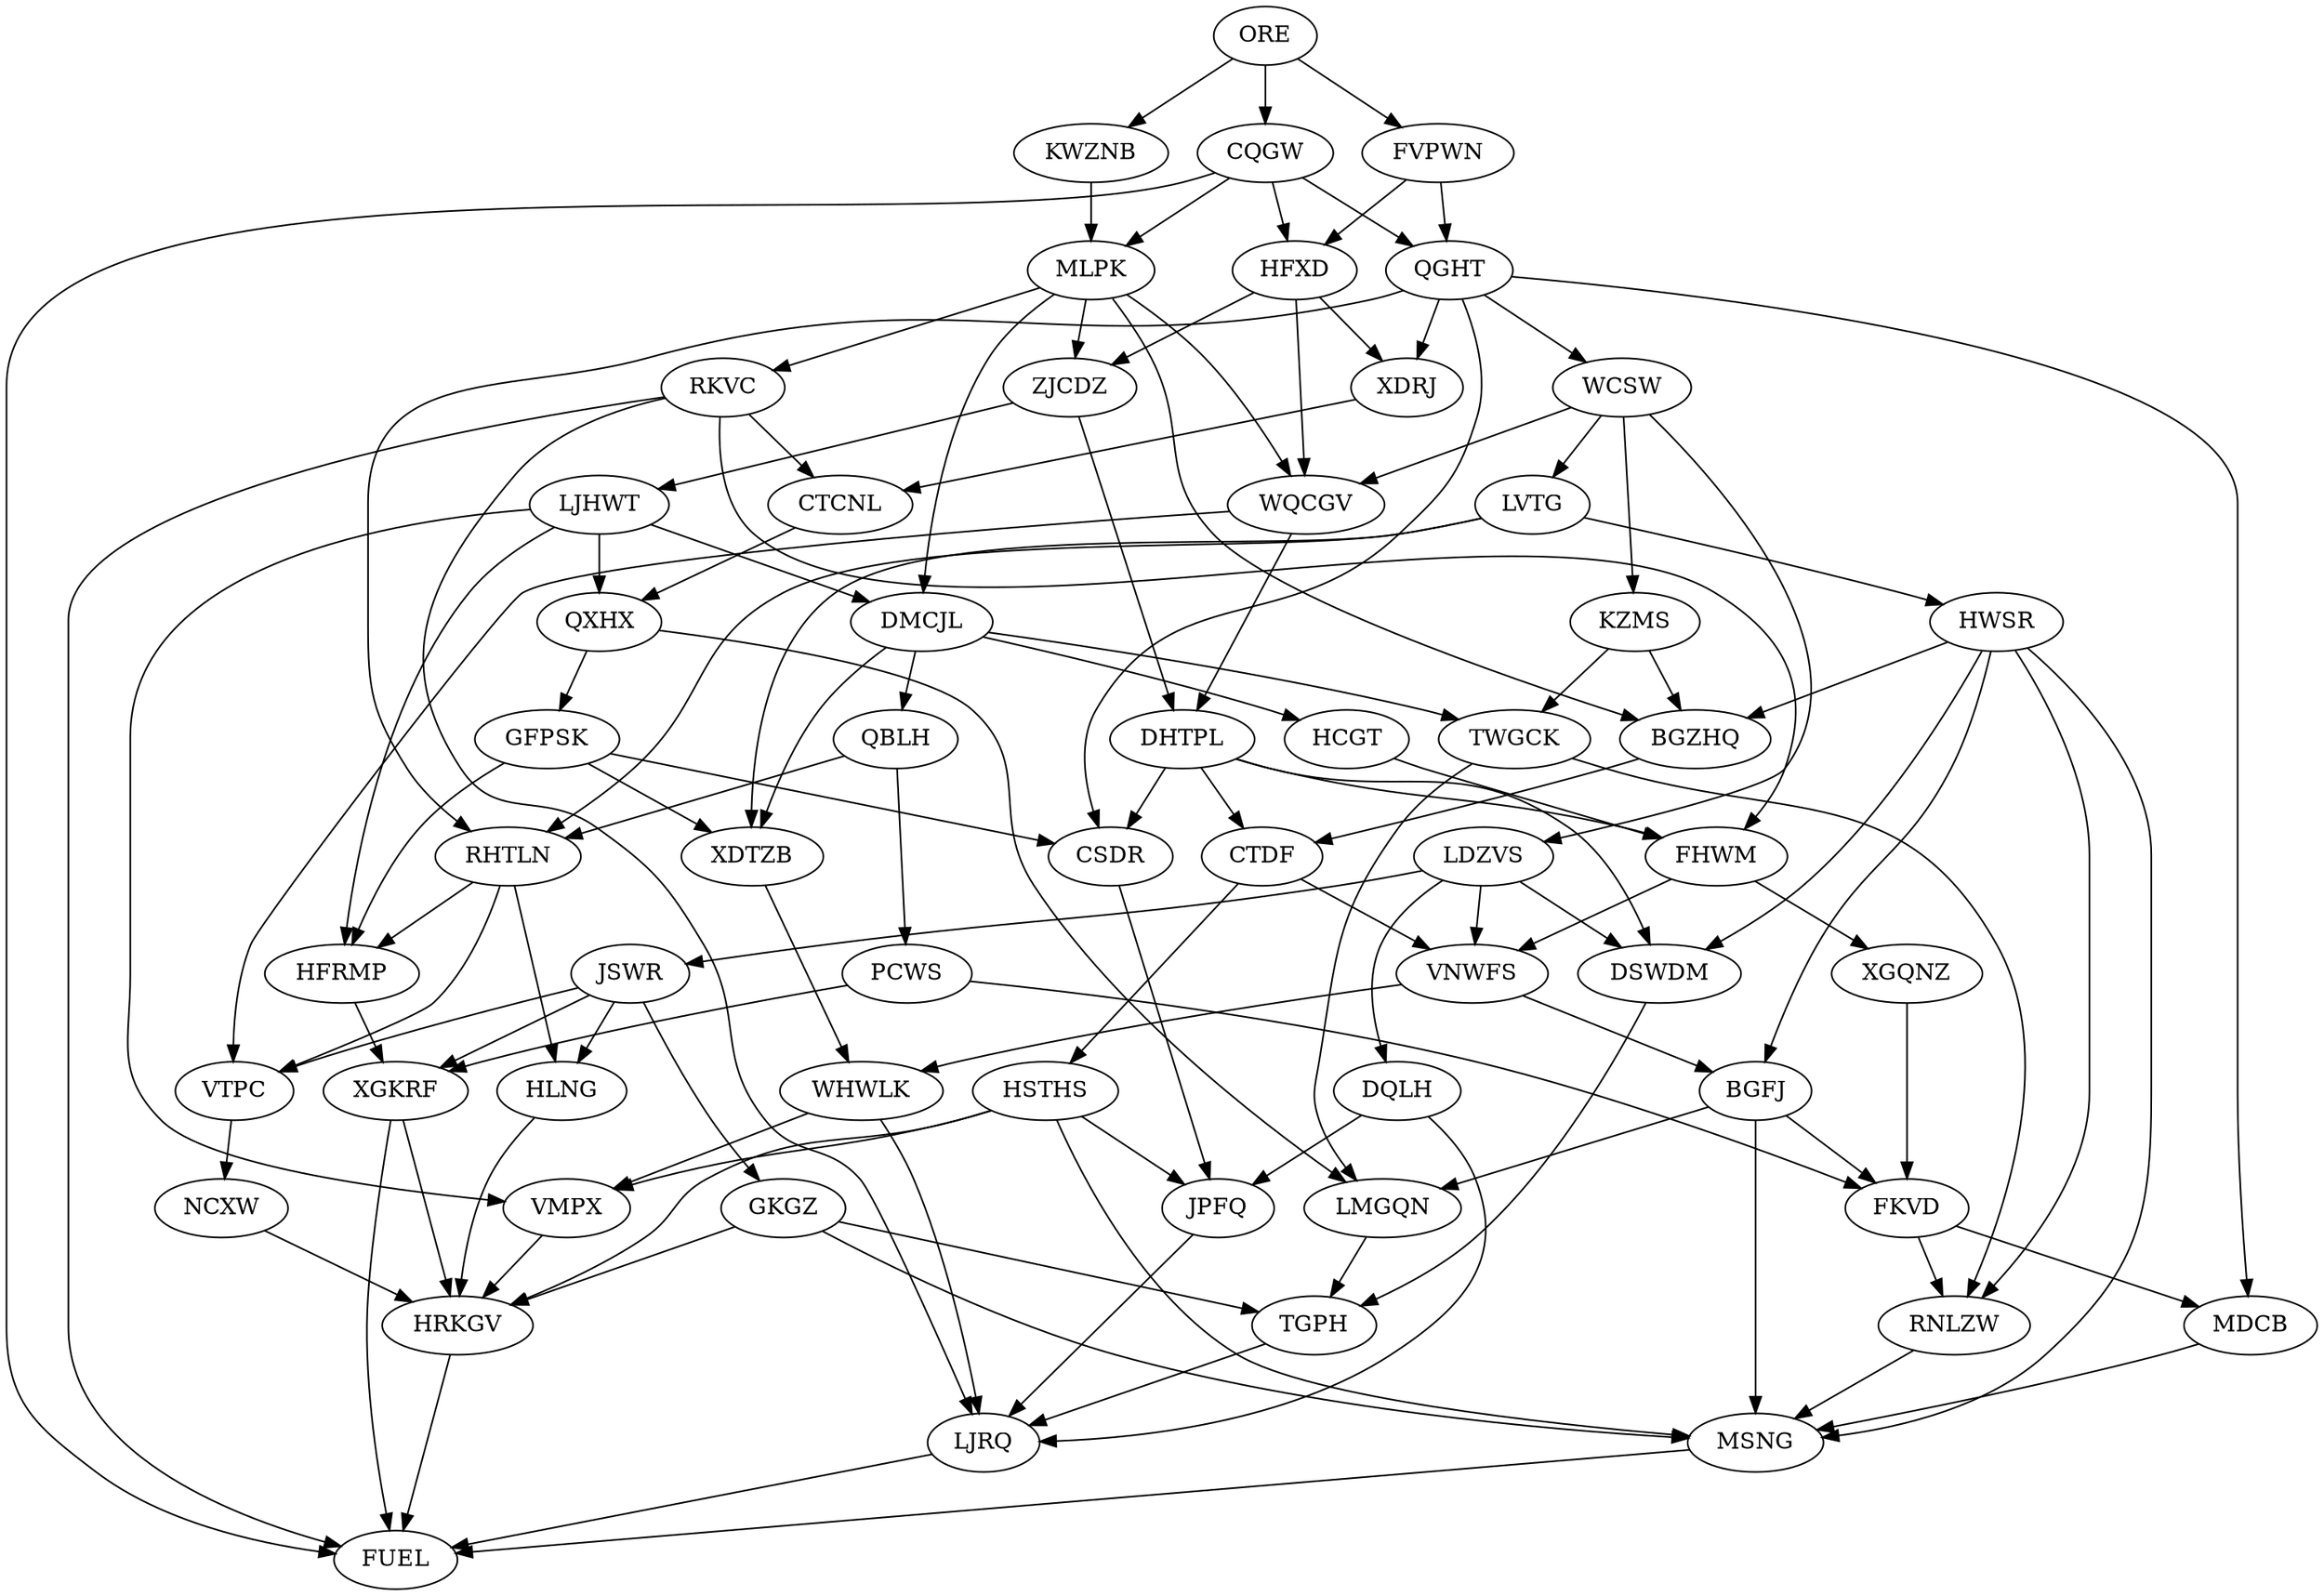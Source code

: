 digraph g {
	FHWM -> XGQNZ
	FVPWN -> QGHT
	CQGW -> QGHT
	KZMS -> TWGCK
	DMCJL -> TWGCK
	LMGQN -> TGPH
	DSWDM -> TGPH
	GKGZ -> TGPH
	WCSW -> LVTG
	JSWR -> GKGZ
	ORE -> FVPWN
	CQGW -> FUEL
	MSNG -> FUEL
	XGKRF -> FUEL
	LJRQ -> FUEL
	HRKGV -> FUEL
	RKVC -> FUEL
	DMCJL -> QBLH
	XDRJ -> CTCNL
	RKVC -> CTCNL
	QXHX -> GFPSK
	QGHT -> CSDR
	GFPSK -> CSDR
	DHTPL -> CSDR
	QGHT -> XDRJ
	HFXD -> XDRJ
	WQCGV -> VTPC
	JSWR -> VTPC
	RHTLN -> VTPC
	CQGW -> HFXD
	FVPWN -> HFXD
	VTPC -> NCXW
	LDZVS -> DQLH
	ORE -> KWZNB
	TGPH -> LJRQ
	JPFQ -> LJRQ
	WHWLK -> LJRQ
	RKVC -> LJRQ
	DQLH -> LJRQ
	KWZNB -> MLPK
	CQGW -> MLPK
	LDZVS -> JSWR
	RKVC -> FHWM
	HCGT -> FHWM
	DHTPL -> FHWM
	DHTPL -> DSWDM
	HWSR -> DSWDM
	LDZVS -> DSWDM
	WHWLK -> VMPX
	LJHWT -> VMPX
	HSTHS -> VMPX
	ZJCDZ -> DHTPL
	WQCGV -> DHTPL
	LJHWT -> HFRMP
	GFPSK -> HFRMP
	RHTLN -> HFRMP
	FKVD -> RNLZW
	TWGCK -> RNLZW
	HWSR -> RNLZW
	CSDR -> JPFQ
	DQLH -> JPFQ
	HSTHS -> JPFQ
	JSWR -> XGKRF
	PCWS -> XGKRF
	HFRMP -> XGKRF
	QGHT -> RHTLN
	LVTG -> RHTLN
	QBLH -> RHTLN
	LJHWT -> QXHX
	CTCNL -> QXHX
	MLPK -> ZJCDZ
	HFXD -> ZJCDZ
	QGHT -> WCSW
	HWSR -> BGZHQ
	MLPK -> BGZHQ
	KZMS -> BGZHQ
	MLPK -> RKVC
	HWSR -> BGFJ
	VNWFS -> BGFJ
	FHWM -> VNWFS
	CTDF -> VNWFS
	LDZVS -> VNWFS
	CTDF -> HSTHS
	ZJCDZ -> LJHWT
	VMPX -> HRKGV
	NCXW -> HRKGV
	HSTHS -> HRKGV
	XGKRF -> HRKGV
	HLNG -> HRKGV
	GKGZ -> HRKGV
	XGQNZ -> FKVD
	PCWS -> FKVD
	BGFJ -> FKVD
	GFPSK -> XDTZB
	DMCJL -> XDTZB
	LVTG -> XDTZB
	WCSW -> KZMS
	TWGCK -> LMGQN
	QXHX -> LMGQN
	BGFJ -> LMGQN
	WCSW -> LDZVS
	XDTZB -> WHWLK
	VNWFS -> WHWLK
	HFXD -> WQCGV
	WCSW -> WQCGV
	MLPK -> WQCGV
	BGFJ -> MSNG
	HSTHS -> MSNG
	MDCB -> MSNG
	HWSR -> MSNG
	RNLZW -> MSNG
	GKGZ -> MSNG
	QGHT -> MDCB
	FKVD -> MDCB
	MLPK -> DMCJL
	LJHWT -> DMCJL
	ORE -> CQGW
	DHTPL -> CTDF
	BGZHQ -> CTDF
	JSWR -> HLNG
	RHTLN -> HLNG
	QBLH -> PCWS
	LVTG -> HWSR
	DMCJL -> HCGT
}
